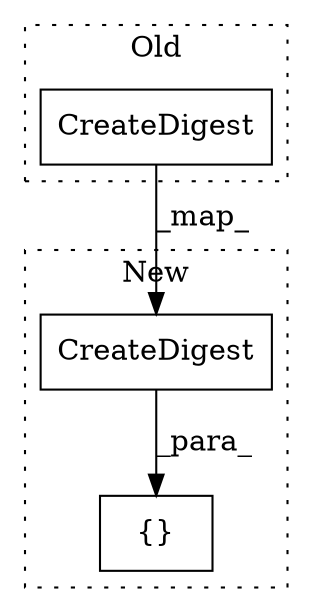 digraph G {
subgraph cluster0 {
1 [label="CreateDigest" a="32" s="6192,6303" l="18,2" shape="box"];
label = "Old";
style="dotted";
}
subgraph cluster1 {
2 [label="CreateDigest" a="32" s="6224,6335" l="18,2" shape="box"];
3 [label="{}" a="4" s="6223,6337" l="1,1" shape="box"];
label = "New";
style="dotted";
}
1 -> 2 [label="_map_"];
2 -> 3 [label="_para_"];
}